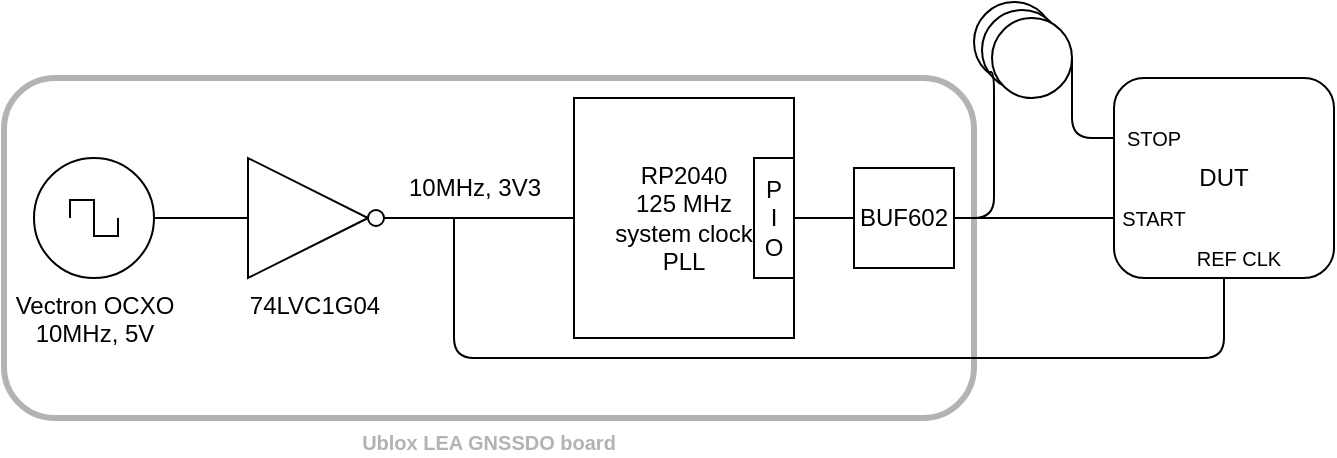 <mxfile version="14.6.13" type="device"><diagram id="6qja5mAQW8CqkdO7tPQI" name="Page-2"><mxGraphModel dx="1106" dy="822" grid="1" gridSize="10" guides="1" tooltips="1" connect="1" arrows="1" fold="1" page="1" pageScale="1" pageWidth="827" pageHeight="1169" math="0" shadow="0"><root><mxCell id="gfz6WsqAbvFm0q2yoa_J-0"/><mxCell id="gfz6WsqAbvFm0q2yoa_J-1" parent="gfz6WsqAbvFm0q2yoa_J-0"/><mxCell id="o2T66N2D0P18CFHshjLS-35" value="Ublox LEA GNSSDO board" style="rounded=1;whiteSpace=wrap;html=1;fontSize=10;strokeWidth=3;strokeColor=#B3B3B3;labelPosition=center;verticalLabelPosition=bottom;align=center;verticalAlign=top;fontColor=#B3B3B3;fontStyle=1" vertex="1" parent="gfz6WsqAbvFm0q2yoa_J-1"><mxGeometry x="25" y="120" width="485" height="170" as="geometry"/></mxCell><mxCell id="o2T66N2D0P18CFHshjLS-1" value="74LVC1G04" style="verticalLabelPosition=bottom;shadow=0;dashed=0;align=center;html=1;verticalAlign=top;shape=mxgraph.electrical.logic_gates.inverter_2" vertex="1" parent="gfz6WsqAbvFm0q2yoa_J-1"><mxGeometry x="130" y="160" width="100" height="60" as="geometry"/></mxCell><mxCell id="o2T66N2D0P18CFHshjLS-3" value="Vectron OCXO&lt;br&gt;10MHz, 5V" style="pointerEvents=1;verticalLabelPosition=bottom;shadow=0;dashed=0;align=center;html=1;verticalAlign=top;shape=mxgraph.electrical.signal_sources.source;aspect=fixed;points=[[0.5,0,0],[1,0.5,0],[0.5,1,0],[0,0.5,0]];elSignalType=square;" vertex="1" parent="gfz6WsqAbvFm0q2yoa_J-1"><mxGeometry x="40" y="160" width="60" height="60" as="geometry"/></mxCell><mxCell id="o2T66N2D0P18CFHshjLS-4" value="" style="endArrow=none;html=1;entryX=0;entryY=0.5;entryDx=0;entryDy=0;entryPerimeter=0;" edge="1" parent="gfz6WsqAbvFm0q2yoa_J-1" source="o2T66N2D0P18CFHshjLS-3" target="o2T66N2D0P18CFHshjLS-1"><mxGeometry width="50" height="50" relative="1" as="geometry"><mxPoint x="260" y="450" as="sourcePoint"/><mxPoint x="310" y="400" as="targetPoint"/></mxGeometry></mxCell><mxCell id="o2T66N2D0P18CFHshjLS-5" value="10MHz, 3V3" style="text;html=1;align=center;verticalAlign=middle;resizable=0;points=[];autosize=1;strokeColor=none;" vertex="1" parent="gfz6WsqAbvFm0q2yoa_J-1"><mxGeometry x="220" y="165" width="80" height="20" as="geometry"/></mxCell><mxCell id="o2T66N2D0P18CFHshjLS-7" value="RP2040&lt;br&gt;125 MHz&lt;br&gt;system clock&lt;br&gt;PLL" style="rounded=0;whiteSpace=wrap;html=1;" vertex="1" parent="gfz6WsqAbvFm0q2yoa_J-1"><mxGeometry x="310" y="130" width="110" height="120" as="geometry"/></mxCell><mxCell id="o2T66N2D0P18CFHshjLS-8" value="" style="endArrow=none;html=1;" edge="1" parent="gfz6WsqAbvFm0q2yoa_J-1" source="o2T66N2D0P18CFHshjLS-1" target="o2T66N2D0P18CFHshjLS-7"><mxGeometry width="50" height="50" relative="1" as="geometry"><mxPoint x="260" y="450" as="sourcePoint"/><mxPoint x="310" y="400" as="targetPoint"/></mxGeometry></mxCell><mxCell id="o2T66N2D0P18CFHshjLS-9" value="" style="endArrow=none;html=1;" edge="1" parent="gfz6WsqAbvFm0q2yoa_J-1" source="o2T66N2D0P18CFHshjLS-19"><mxGeometry width="50" height="50" relative="1" as="geometry"><mxPoint x="470" y="260" as="sourcePoint"/><mxPoint x="250" y="190" as="targetPoint"/><Array as="points"><mxPoint x="635" y="260"/><mxPoint x="250" y="260"/></Array></mxGeometry></mxCell><mxCell id="o2T66N2D0P18CFHshjLS-12" value="" style="endArrow=none;html=1;startArrow=none;edgeStyle=orthogonalEdgeStyle;" edge="1" parent="gfz6WsqAbvFm0q2yoa_J-1" source="o2T66N2D0P18CFHshjLS-21" target="o2T66N2D0P18CFHshjLS-13"><mxGeometry width="50" height="50" relative="1" as="geometry"><mxPoint x="470" y="190" as="sourcePoint"/><mxPoint x="310" y="390" as="targetPoint"/></mxGeometry></mxCell><mxCell id="o2T66N2D0P18CFHshjLS-13" value="P&lt;br&gt;I&lt;br&gt;O" style="rounded=0;whiteSpace=wrap;html=1;" vertex="1" parent="gfz6WsqAbvFm0q2yoa_J-1"><mxGeometry x="400" y="160" width="20" height="60" as="geometry"/></mxCell><mxCell id="o2T66N2D0P18CFHshjLS-19" value="DUT" style="rounded=1;whiteSpace=wrap;html=1;" vertex="1" parent="gfz6WsqAbvFm0q2yoa_J-1"><mxGeometry x="580" y="120" width="110" height="100" as="geometry"/></mxCell><mxCell id="o2T66N2D0P18CFHshjLS-21" value="BUF602" style="whiteSpace=wrap;html=1;aspect=fixed;" vertex="1" parent="gfz6WsqAbvFm0q2yoa_J-1"><mxGeometry x="450" y="165" width="50" height="50" as="geometry"/></mxCell><mxCell id="o2T66N2D0P18CFHshjLS-22" value="" style="endArrow=none;html=1;startArrow=none;edgeStyle=orthogonalEdgeStyle;" edge="1" parent="gfz6WsqAbvFm0q2yoa_J-1" target="o2T66N2D0P18CFHshjLS-21"><mxGeometry width="50" height="50" relative="1" as="geometry"><mxPoint x="580" y="190" as="sourcePoint"/><mxPoint x="430" y="198" as="targetPoint"/><Array as="points"><mxPoint x="580" y="190"/></Array></mxGeometry></mxCell><mxCell id="o2T66N2D0P18CFHshjLS-23" value="" style="ellipse;whiteSpace=wrap;html=1;aspect=fixed;" vertex="1" parent="gfz6WsqAbvFm0q2yoa_J-1"><mxGeometry x="510" y="82" width="40" height="40" as="geometry"/></mxCell><mxCell id="o2T66N2D0P18CFHshjLS-24" value="" style="ellipse;whiteSpace=wrap;html=1;aspect=fixed;" vertex="1" parent="gfz6WsqAbvFm0q2yoa_J-1"><mxGeometry x="514" y="86" width="40" height="40" as="geometry"/></mxCell><mxCell id="o2T66N2D0P18CFHshjLS-25" value="" style="ellipse;whiteSpace=wrap;html=1;aspect=fixed;" vertex="1" parent="gfz6WsqAbvFm0q2yoa_J-1"><mxGeometry x="519" y="90" width="40" height="40" as="geometry"/></mxCell><mxCell id="o2T66N2D0P18CFHshjLS-26" value="" style="endArrow=none;html=1;exitX=-0.05;exitY=0.675;exitDx=0;exitDy=0;exitPerimeter=0;edgeStyle=orthogonalEdgeStyle;" edge="1" parent="gfz6WsqAbvFm0q2yoa_J-1" source="o2T66N2D0P18CFHshjLS-25" target="o2T66N2D0P18CFHshjLS-21"><mxGeometry width="50" height="50" relative="1" as="geometry"><mxPoint x="410" y="420" as="sourcePoint"/><mxPoint x="520" y="220" as="targetPoint"/><Array as="points"><mxPoint x="520" y="117"/><mxPoint x="520" y="190"/></Array></mxGeometry></mxCell><mxCell id="o2T66N2D0P18CFHshjLS-27" value="" style="endArrow=none;html=1;entryX=1;entryY=0.5;entryDx=0;entryDy=0;edgeStyle=orthogonalEdgeStyle;" edge="1" parent="gfz6WsqAbvFm0q2yoa_J-1" source="o2T66N2D0P18CFHshjLS-19" target="o2T66N2D0P18CFHshjLS-25"><mxGeometry width="50" height="50" relative="1" as="geometry"><mxPoint x="410" y="420" as="sourcePoint"/><mxPoint x="460" y="370" as="targetPoint"/><Array as="points"><mxPoint x="559" y="150"/></Array></mxGeometry></mxCell><mxCell id="o2T66N2D0P18CFHshjLS-28" value="START" style="text;html=1;strokeColor=none;fillColor=none;align=center;verticalAlign=middle;whiteSpace=wrap;rounded=0;fontSize=10;" vertex="1" parent="gfz6WsqAbvFm0q2yoa_J-1"><mxGeometry x="580" y="180" width="40" height="20" as="geometry"/></mxCell><mxCell id="o2T66N2D0P18CFHshjLS-29" value="STOP" style="text;html=1;strokeColor=none;fillColor=none;align=center;verticalAlign=middle;whiteSpace=wrap;rounded=0;fontSize=10;" vertex="1" parent="gfz6WsqAbvFm0q2yoa_J-1"><mxGeometry x="580" y="140" width="40" height="20" as="geometry"/></mxCell><mxCell id="o2T66N2D0P18CFHshjLS-30" value="REF CLK" style="text;html=1;strokeColor=none;fillColor=none;align=center;verticalAlign=middle;whiteSpace=wrap;rounded=0;fontSize=10;" vertex="1" parent="gfz6WsqAbvFm0q2yoa_J-1"><mxGeometry x="620" y="200" width="45" height="20" as="geometry"/></mxCell></root></mxGraphModel></diagram></mxfile>